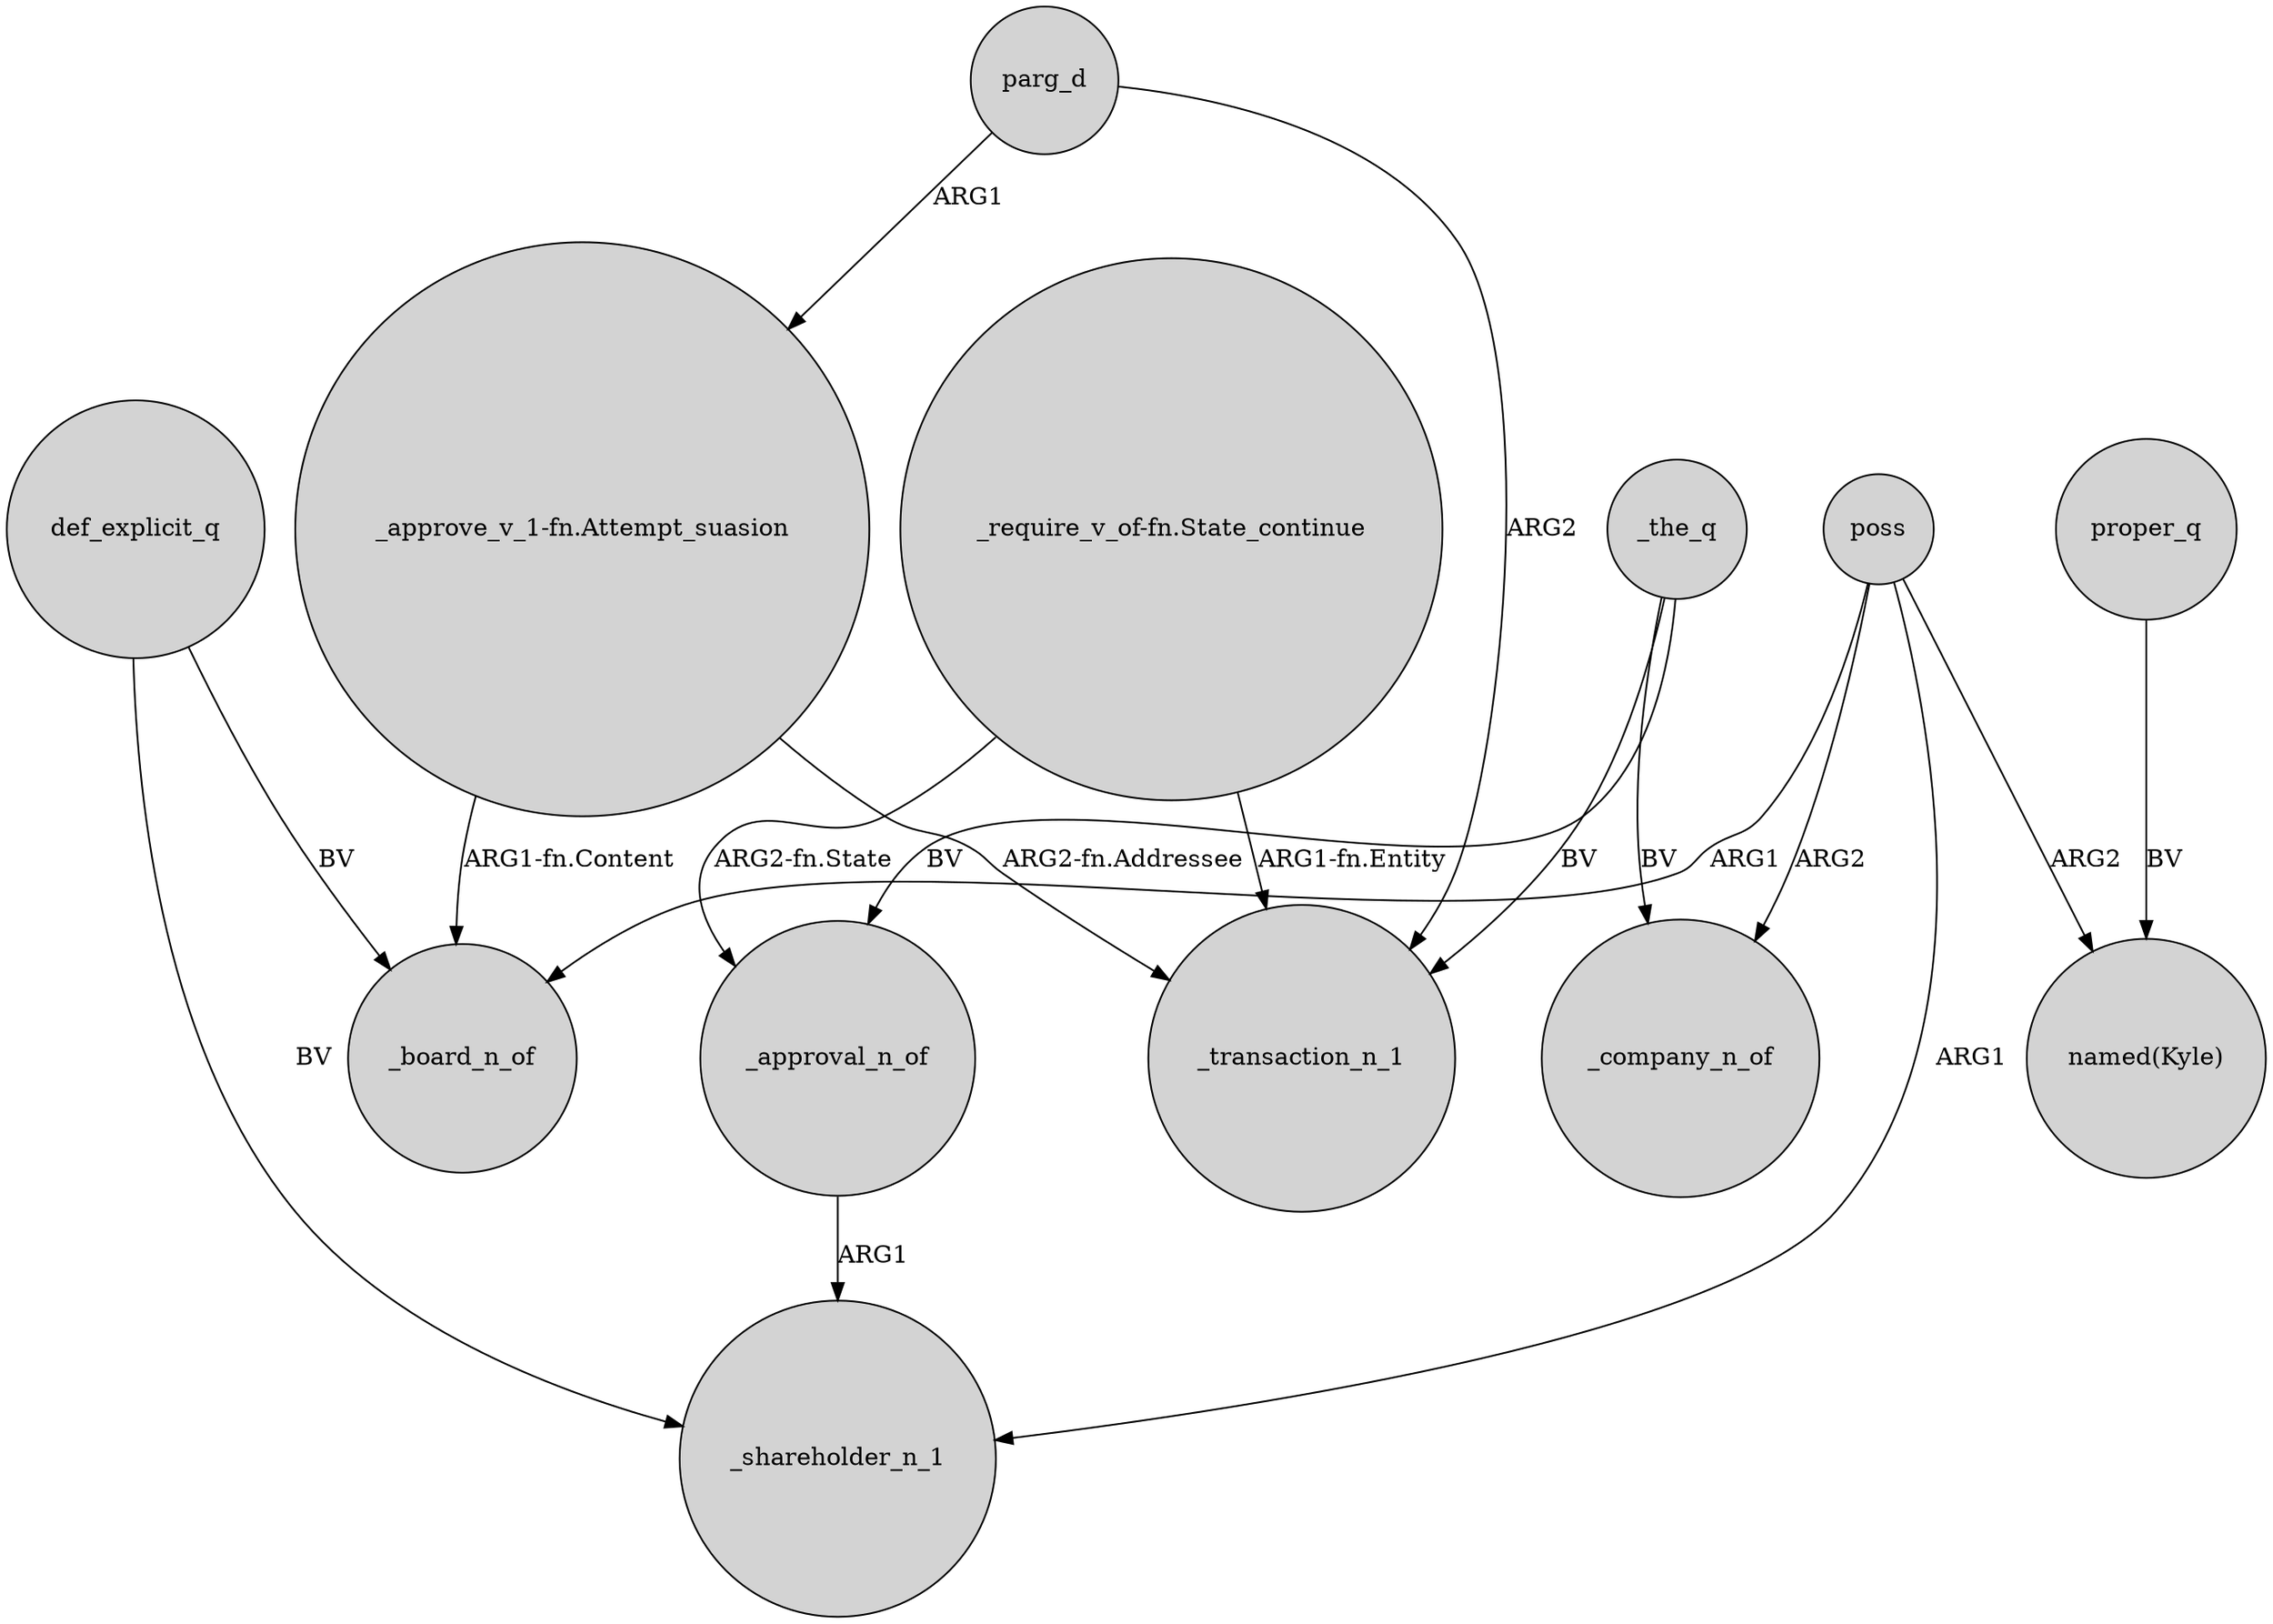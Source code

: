 digraph {
	node [shape=circle style=filled]
	def_explicit_q -> _shareholder_n_1 [label=BV]
	"_require_v_of-fn.State_continue" -> _approval_n_of [label="ARG2-fn.State"]
	poss -> _board_n_of [label=ARG1]
	poss -> _shareholder_n_1 [label=ARG1]
	def_explicit_q -> _board_n_of [label=BV]
	"_approve_v_1-fn.Attempt_suasion" -> _transaction_n_1 [label="ARG2-fn.Addressee"]
	poss -> "named(Kyle)" [label=ARG2]
	_approval_n_of -> _shareholder_n_1 [label=ARG1]
	parg_d -> _transaction_n_1 [label=ARG2]
	parg_d -> "_approve_v_1-fn.Attempt_suasion" [label=ARG1]
	_the_q -> _approval_n_of [label=BV]
	"_require_v_of-fn.State_continue" -> _transaction_n_1 [label="ARG1-fn.Entity"]
	_the_q -> _company_n_of [label=BV]
	proper_q -> "named(Kyle)" [label=BV]
	_the_q -> _transaction_n_1 [label=BV]
	poss -> _company_n_of [label=ARG2]
	"_approve_v_1-fn.Attempt_suasion" -> _board_n_of [label="ARG1-fn.Content"]
}
